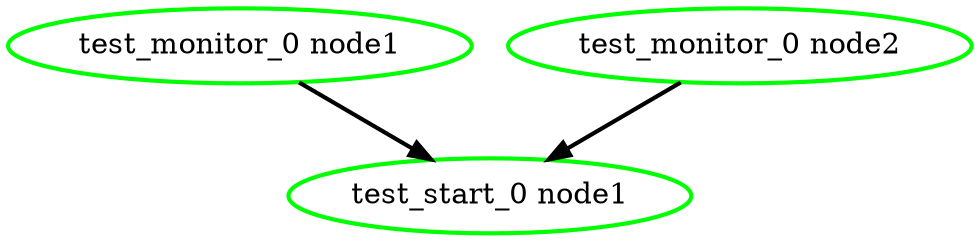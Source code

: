 digraph "g" {
"test_monitor_0 node1" -> "test_start_0 node1" [ style = bold]
"test_monitor_0 node1" [ style=bold color="green" fontcolor="black"]
"test_monitor_0 node2" -> "test_start_0 node1" [ style = bold]
"test_monitor_0 node2" [ style=bold color="green" fontcolor="black"]
"test_start_0 node1" [ style=bold color="green" fontcolor="black"]
}
